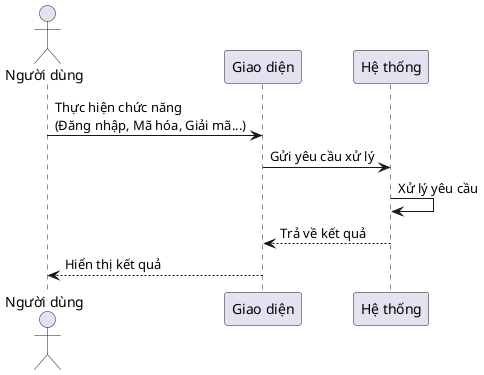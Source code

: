 @startuml
actor "Người dùng" as ND
participant "Giao diện" as UI
participant "Hệ thống" as HT

ND -> UI : Thực hiện chức năng\n(Đăng nhập, Mã hóa, Giải mã...)
UI -> HT : Gửi yêu cầu xử lý
HT -> HT : Xử lý yêu cầu
HT --> UI : Trả về kết quả
deactivate HT
UI --> ND : Hiển thị kết quả
@enduml
